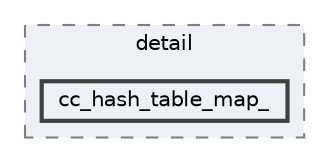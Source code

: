 digraph "C:/Users/HP/Documents/GitHub/Minero-Game/Classes/lib/include/c++/ext/pb_ds/detail/cc_hash_table_map_"
{
 // LATEX_PDF_SIZE
  bgcolor="transparent";
  edge [fontname=Helvetica,fontsize=10,labelfontname=Helvetica,labelfontsize=10];
  node [fontname=Helvetica,fontsize=10,shape=box,height=0.2,width=0.4];
  compound=true
  subgraph clusterdir_36ea5ff05da98f3f134d69092af8e345 {
    graph [ bgcolor="#edf0f7", pencolor="grey50", label="detail", fontname=Helvetica,fontsize=10 style="filled,dashed", URL="dir_36ea5ff05da98f3f134d69092af8e345.html",tooltip=""]
  dir_b1ad72eaf6ee768164b38c244448f08a [label="cc_hash_table_map_", fillcolor="#edf0f7", color="grey25", style="filled,bold", URL="dir_b1ad72eaf6ee768164b38c244448f08a.html",tooltip=""];
  }
}
